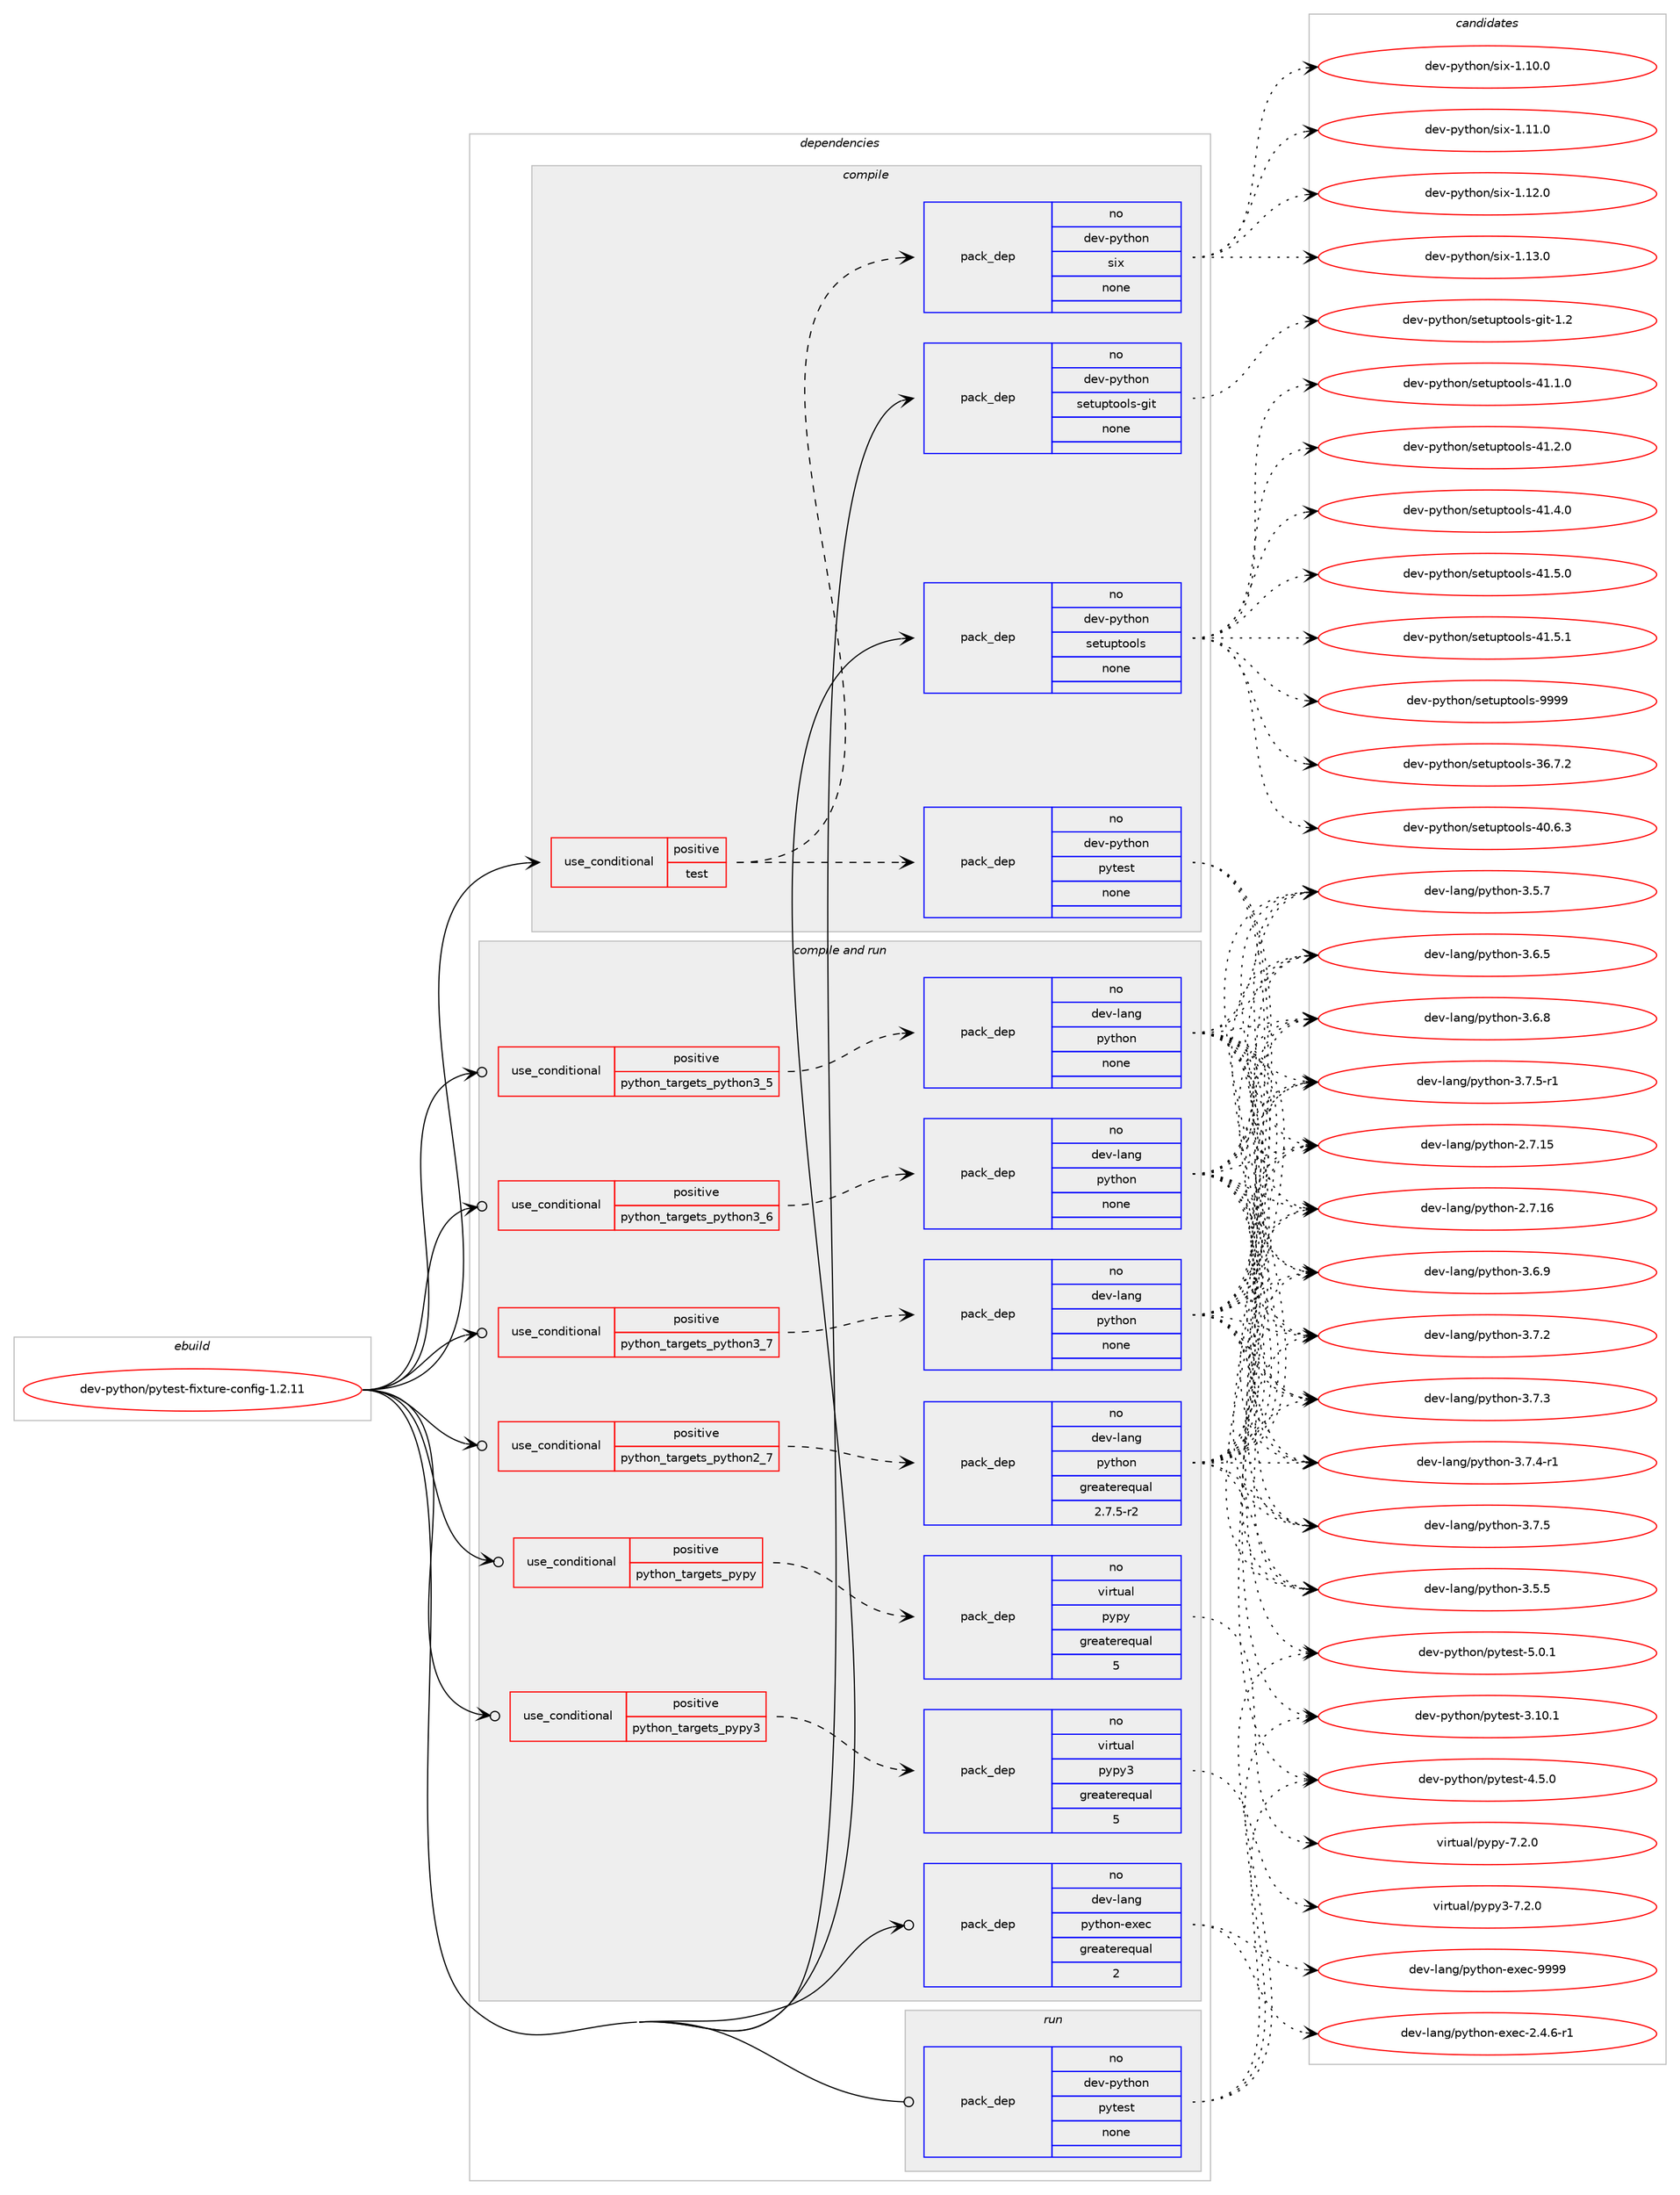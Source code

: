 digraph prolog {

# *************
# Graph options
# *************

newrank=true;
concentrate=true;
compound=true;
graph [rankdir=LR,fontname=Helvetica,fontsize=10,ranksep=1.5];#, ranksep=2.5, nodesep=0.2];
edge  [arrowhead=vee];
node  [fontname=Helvetica,fontsize=10];

# **********
# The ebuild
# **********

subgraph cluster_leftcol {
color=gray;
rank=same;
label=<<i>ebuild</i>>;
id [label="dev-python/pytest-fixture-config-1.2.11", color=red, width=4, href="../dev-python/pytest-fixture-config-1.2.11.svg"];
}

# ****************
# The dependencies
# ****************

subgraph cluster_midcol {
color=gray;
label=<<i>dependencies</i>>;
subgraph cluster_compile {
fillcolor="#eeeeee";
style=filled;
label=<<i>compile</i>>;
subgraph cond147014 {
dependency629362 [label=<<TABLE BORDER="0" CELLBORDER="1" CELLSPACING="0" CELLPADDING="4"><TR><TD ROWSPAN="3" CELLPADDING="10">use_conditional</TD></TR><TR><TD>positive</TD></TR><TR><TD>test</TD></TR></TABLE>>, shape=none, color=red];
subgraph pack470482 {
dependency629363 [label=<<TABLE BORDER="0" CELLBORDER="1" CELLSPACING="0" CELLPADDING="4" WIDTH="220"><TR><TD ROWSPAN="6" CELLPADDING="30">pack_dep</TD></TR><TR><TD WIDTH="110">no</TD></TR><TR><TD>dev-python</TD></TR><TR><TD>pytest</TD></TR><TR><TD>none</TD></TR><TR><TD></TD></TR></TABLE>>, shape=none, color=blue];
}
dependency629362:e -> dependency629363:w [weight=20,style="dashed",arrowhead="vee"];
subgraph pack470483 {
dependency629364 [label=<<TABLE BORDER="0" CELLBORDER="1" CELLSPACING="0" CELLPADDING="4" WIDTH="220"><TR><TD ROWSPAN="6" CELLPADDING="30">pack_dep</TD></TR><TR><TD WIDTH="110">no</TD></TR><TR><TD>dev-python</TD></TR><TR><TD>six</TD></TR><TR><TD>none</TD></TR><TR><TD></TD></TR></TABLE>>, shape=none, color=blue];
}
dependency629362:e -> dependency629364:w [weight=20,style="dashed",arrowhead="vee"];
}
id:e -> dependency629362:w [weight=20,style="solid",arrowhead="vee"];
subgraph pack470484 {
dependency629365 [label=<<TABLE BORDER="0" CELLBORDER="1" CELLSPACING="0" CELLPADDING="4" WIDTH="220"><TR><TD ROWSPAN="6" CELLPADDING="30">pack_dep</TD></TR><TR><TD WIDTH="110">no</TD></TR><TR><TD>dev-python</TD></TR><TR><TD>setuptools</TD></TR><TR><TD>none</TD></TR><TR><TD></TD></TR></TABLE>>, shape=none, color=blue];
}
id:e -> dependency629365:w [weight=20,style="solid",arrowhead="vee"];
subgraph pack470485 {
dependency629366 [label=<<TABLE BORDER="0" CELLBORDER="1" CELLSPACING="0" CELLPADDING="4" WIDTH="220"><TR><TD ROWSPAN="6" CELLPADDING="30">pack_dep</TD></TR><TR><TD WIDTH="110">no</TD></TR><TR><TD>dev-python</TD></TR><TR><TD>setuptools-git</TD></TR><TR><TD>none</TD></TR><TR><TD></TD></TR></TABLE>>, shape=none, color=blue];
}
id:e -> dependency629366:w [weight=20,style="solid",arrowhead="vee"];
}
subgraph cluster_compileandrun {
fillcolor="#eeeeee";
style=filled;
label=<<i>compile and run</i>>;
subgraph cond147015 {
dependency629367 [label=<<TABLE BORDER="0" CELLBORDER="1" CELLSPACING="0" CELLPADDING="4"><TR><TD ROWSPAN="3" CELLPADDING="10">use_conditional</TD></TR><TR><TD>positive</TD></TR><TR><TD>python_targets_pypy</TD></TR></TABLE>>, shape=none, color=red];
subgraph pack470486 {
dependency629368 [label=<<TABLE BORDER="0" CELLBORDER="1" CELLSPACING="0" CELLPADDING="4" WIDTH="220"><TR><TD ROWSPAN="6" CELLPADDING="30">pack_dep</TD></TR><TR><TD WIDTH="110">no</TD></TR><TR><TD>virtual</TD></TR><TR><TD>pypy</TD></TR><TR><TD>greaterequal</TD></TR><TR><TD>5</TD></TR></TABLE>>, shape=none, color=blue];
}
dependency629367:e -> dependency629368:w [weight=20,style="dashed",arrowhead="vee"];
}
id:e -> dependency629367:w [weight=20,style="solid",arrowhead="odotvee"];
subgraph cond147016 {
dependency629369 [label=<<TABLE BORDER="0" CELLBORDER="1" CELLSPACING="0" CELLPADDING="4"><TR><TD ROWSPAN="3" CELLPADDING="10">use_conditional</TD></TR><TR><TD>positive</TD></TR><TR><TD>python_targets_pypy3</TD></TR></TABLE>>, shape=none, color=red];
subgraph pack470487 {
dependency629370 [label=<<TABLE BORDER="0" CELLBORDER="1" CELLSPACING="0" CELLPADDING="4" WIDTH="220"><TR><TD ROWSPAN="6" CELLPADDING="30">pack_dep</TD></TR><TR><TD WIDTH="110">no</TD></TR><TR><TD>virtual</TD></TR><TR><TD>pypy3</TD></TR><TR><TD>greaterequal</TD></TR><TR><TD>5</TD></TR></TABLE>>, shape=none, color=blue];
}
dependency629369:e -> dependency629370:w [weight=20,style="dashed",arrowhead="vee"];
}
id:e -> dependency629369:w [weight=20,style="solid",arrowhead="odotvee"];
subgraph cond147017 {
dependency629371 [label=<<TABLE BORDER="0" CELLBORDER="1" CELLSPACING="0" CELLPADDING="4"><TR><TD ROWSPAN="3" CELLPADDING="10">use_conditional</TD></TR><TR><TD>positive</TD></TR><TR><TD>python_targets_python2_7</TD></TR></TABLE>>, shape=none, color=red];
subgraph pack470488 {
dependency629372 [label=<<TABLE BORDER="0" CELLBORDER="1" CELLSPACING="0" CELLPADDING="4" WIDTH="220"><TR><TD ROWSPAN="6" CELLPADDING="30">pack_dep</TD></TR><TR><TD WIDTH="110">no</TD></TR><TR><TD>dev-lang</TD></TR><TR><TD>python</TD></TR><TR><TD>greaterequal</TD></TR><TR><TD>2.7.5-r2</TD></TR></TABLE>>, shape=none, color=blue];
}
dependency629371:e -> dependency629372:w [weight=20,style="dashed",arrowhead="vee"];
}
id:e -> dependency629371:w [weight=20,style="solid",arrowhead="odotvee"];
subgraph cond147018 {
dependency629373 [label=<<TABLE BORDER="0" CELLBORDER="1" CELLSPACING="0" CELLPADDING="4"><TR><TD ROWSPAN="3" CELLPADDING="10">use_conditional</TD></TR><TR><TD>positive</TD></TR><TR><TD>python_targets_python3_5</TD></TR></TABLE>>, shape=none, color=red];
subgraph pack470489 {
dependency629374 [label=<<TABLE BORDER="0" CELLBORDER="1" CELLSPACING="0" CELLPADDING="4" WIDTH="220"><TR><TD ROWSPAN="6" CELLPADDING="30">pack_dep</TD></TR><TR><TD WIDTH="110">no</TD></TR><TR><TD>dev-lang</TD></TR><TR><TD>python</TD></TR><TR><TD>none</TD></TR><TR><TD></TD></TR></TABLE>>, shape=none, color=blue];
}
dependency629373:e -> dependency629374:w [weight=20,style="dashed",arrowhead="vee"];
}
id:e -> dependency629373:w [weight=20,style="solid",arrowhead="odotvee"];
subgraph cond147019 {
dependency629375 [label=<<TABLE BORDER="0" CELLBORDER="1" CELLSPACING="0" CELLPADDING="4"><TR><TD ROWSPAN="3" CELLPADDING="10">use_conditional</TD></TR><TR><TD>positive</TD></TR><TR><TD>python_targets_python3_6</TD></TR></TABLE>>, shape=none, color=red];
subgraph pack470490 {
dependency629376 [label=<<TABLE BORDER="0" CELLBORDER="1" CELLSPACING="0" CELLPADDING="4" WIDTH="220"><TR><TD ROWSPAN="6" CELLPADDING="30">pack_dep</TD></TR><TR><TD WIDTH="110">no</TD></TR><TR><TD>dev-lang</TD></TR><TR><TD>python</TD></TR><TR><TD>none</TD></TR><TR><TD></TD></TR></TABLE>>, shape=none, color=blue];
}
dependency629375:e -> dependency629376:w [weight=20,style="dashed",arrowhead="vee"];
}
id:e -> dependency629375:w [weight=20,style="solid",arrowhead="odotvee"];
subgraph cond147020 {
dependency629377 [label=<<TABLE BORDER="0" CELLBORDER="1" CELLSPACING="0" CELLPADDING="4"><TR><TD ROWSPAN="3" CELLPADDING="10">use_conditional</TD></TR><TR><TD>positive</TD></TR><TR><TD>python_targets_python3_7</TD></TR></TABLE>>, shape=none, color=red];
subgraph pack470491 {
dependency629378 [label=<<TABLE BORDER="0" CELLBORDER="1" CELLSPACING="0" CELLPADDING="4" WIDTH="220"><TR><TD ROWSPAN="6" CELLPADDING="30">pack_dep</TD></TR><TR><TD WIDTH="110">no</TD></TR><TR><TD>dev-lang</TD></TR><TR><TD>python</TD></TR><TR><TD>none</TD></TR><TR><TD></TD></TR></TABLE>>, shape=none, color=blue];
}
dependency629377:e -> dependency629378:w [weight=20,style="dashed",arrowhead="vee"];
}
id:e -> dependency629377:w [weight=20,style="solid",arrowhead="odotvee"];
subgraph pack470492 {
dependency629379 [label=<<TABLE BORDER="0" CELLBORDER="1" CELLSPACING="0" CELLPADDING="4" WIDTH="220"><TR><TD ROWSPAN="6" CELLPADDING="30">pack_dep</TD></TR><TR><TD WIDTH="110">no</TD></TR><TR><TD>dev-lang</TD></TR><TR><TD>python-exec</TD></TR><TR><TD>greaterequal</TD></TR><TR><TD>2</TD></TR></TABLE>>, shape=none, color=blue];
}
id:e -> dependency629379:w [weight=20,style="solid",arrowhead="odotvee"];
}
subgraph cluster_run {
fillcolor="#eeeeee";
style=filled;
label=<<i>run</i>>;
subgraph pack470493 {
dependency629380 [label=<<TABLE BORDER="0" CELLBORDER="1" CELLSPACING="0" CELLPADDING="4" WIDTH="220"><TR><TD ROWSPAN="6" CELLPADDING="30">pack_dep</TD></TR><TR><TD WIDTH="110">no</TD></TR><TR><TD>dev-python</TD></TR><TR><TD>pytest</TD></TR><TR><TD>none</TD></TR><TR><TD></TD></TR></TABLE>>, shape=none, color=blue];
}
id:e -> dependency629380:w [weight=20,style="solid",arrowhead="odot"];
}
}

# **************
# The candidates
# **************

subgraph cluster_choices {
rank=same;
color=gray;
label=<<i>candidates</i>>;

subgraph choice470482 {
color=black;
nodesep=1;
choice100101118451121211161041111104711212111610111511645514649484649 [label="dev-python/pytest-3.10.1", color=red, width=4,href="../dev-python/pytest-3.10.1.svg"];
choice1001011184511212111610411111047112121116101115116455246534648 [label="dev-python/pytest-4.5.0", color=red, width=4,href="../dev-python/pytest-4.5.0.svg"];
choice1001011184511212111610411111047112121116101115116455346484649 [label="dev-python/pytest-5.0.1", color=red, width=4,href="../dev-python/pytest-5.0.1.svg"];
dependency629363:e -> choice100101118451121211161041111104711212111610111511645514649484649:w [style=dotted,weight="100"];
dependency629363:e -> choice1001011184511212111610411111047112121116101115116455246534648:w [style=dotted,weight="100"];
dependency629363:e -> choice1001011184511212111610411111047112121116101115116455346484649:w [style=dotted,weight="100"];
}
subgraph choice470483 {
color=black;
nodesep=1;
choice100101118451121211161041111104711510512045494649484648 [label="dev-python/six-1.10.0", color=red, width=4,href="../dev-python/six-1.10.0.svg"];
choice100101118451121211161041111104711510512045494649494648 [label="dev-python/six-1.11.0", color=red, width=4,href="../dev-python/six-1.11.0.svg"];
choice100101118451121211161041111104711510512045494649504648 [label="dev-python/six-1.12.0", color=red, width=4,href="../dev-python/six-1.12.0.svg"];
choice100101118451121211161041111104711510512045494649514648 [label="dev-python/six-1.13.0", color=red, width=4,href="../dev-python/six-1.13.0.svg"];
dependency629364:e -> choice100101118451121211161041111104711510512045494649484648:w [style=dotted,weight="100"];
dependency629364:e -> choice100101118451121211161041111104711510512045494649494648:w [style=dotted,weight="100"];
dependency629364:e -> choice100101118451121211161041111104711510512045494649504648:w [style=dotted,weight="100"];
dependency629364:e -> choice100101118451121211161041111104711510512045494649514648:w [style=dotted,weight="100"];
}
subgraph choice470484 {
color=black;
nodesep=1;
choice100101118451121211161041111104711510111611711211611111110811545515446554650 [label="dev-python/setuptools-36.7.2", color=red, width=4,href="../dev-python/setuptools-36.7.2.svg"];
choice100101118451121211161041111104711510111611711211611111110811545524846544651 [label="dev-python/setuptools-40.6.3", color=red, width=4,href="../dev-python/setuptools-40.6.3.svg"];
choice100101118451121211161041111104711510111611711211611111110811545524946494648 [label="dev-python/setuptools-41.1.0", color=red, width=4,href="../dev-python/setuptools-41.1.0.svg"];
choice100101118451121211161041111104711510111611711211611111110811545524946504648 [label="dev-python/setuptools-41.2.0", color=red, width=4,href="../dev-python/setuptools-41.2.0.svg"];
choice100101118451121211161041111104711510111611711211611111110811545524946524648 [label="dev-python/setuptools-41.4.0", color=red, width=4,href="../dev-python/setuptools-41.4.0.svg"];
choice100101118451121211161041111104711510111611711211611111110811545524946534648 [label="dev-python/setuptools-41.5.0", color=red, width=4,href="../dev-python/setuptools-41.5.0.svg"];
choice100101118451121211161041111104711510111611711211611111110811545524946534649 [label="dev-python/setuptools-41.5.1", color=red, width=4,href="../dev-python/setuptools-41.5.1.svg"];
choice10010111845112121116104111110471151011161171121161111111081154557575757 [label="dev-python/setuptools-9999", color=red, width=4,href="../dev-python/setuptools-9999.svg"];
dependency629365:e -> choice100101118451121211161041111104711510111611711211611111110811545515446554650:w [style=dotted,weight="100"];
dependency629365:e -> choice100101118451121211161041111104711510111611711211611111110811545524846544651:w [style=dotted,weight="100"];
dependency629365:e -> choice100101118451121211161041111104711510111611711211611111110811545524946494648:w [style=dotted,weight="100"];
dependency629365:e -> choice100101118451121211161041111104711510111611711211611111110811545524946504648:w [style=dotted,weight="100"];
dependency629365:e -> choice100101118451121211161041111104711510111611711211611111110811545524946524648:w [style=dotted,weight="100"];
dependency629365:e -> choice100101118451121211161041111104711510111611711211611111110811545524946534648:w [style=dotted,weight="100"];
dependency629365:e -> choice100101118451121211161041111104711510111611711211611111110811545524946534649:w [style=dotted,weight="100"];
dependency629365:e -> choice10010111845112121116104111110471151011161171121161111111081154557575757:w [style=dotted,weight="100"];
}
subgraph choice470485 {
color=black;
nodesep=1;
choice10010111845112121116104111110471151011161171121161111111081154510310511645494650 [label="dev-python/setuptools-git-1.2", color=red, width=4,href="../dev-python/setuptools-git-1.2.svg"];
dependency629366:e -> choice10010111845112121116104111110471151011161171121161111111081154510310511645494650:w [style=dotted,weight="100"];
}
subgraph choice470486 {
color=black;
nodesep=1;
choice1181051141161179710847112121112121455546504648 [label="virtual/pypy-7.2.0", color=red, width=4,href="../virtual/pypy-7.2.0.svg"];
dependency629368:e -> choice1181051141161179710847112121112121455546504648:w [style=dotted,weight="100"];
}
subgraph choice470487 {
color=black;
nodesep=1;
choice118105114116117971084711212111212151455546504648 [label="virtual/pypy3-7.2.0", color=red, width=4,href="../virtual/pypy3-7.2.0.svg"];
dependency629370:e -> choice118105114116117971084711212111212151455546504648:w [style=dotted,weight="100"];
}
subgraph choice470488 {
color=black;
nodesep=1;
choice10010111845108971101034711212111610411111045504655464953 [label="dev-lang/python-2.7.15", color=red, width=4,href="../dev-lang/python-2.7.15.svg"];
choice10010111845108971101034711212111610411111045504655464954 [label="dev-lang/python-2.7.16", color=red, width=4,href="../dev-lang/python-2.7.16.svg"];
choice100101118451089711010347112121116104111110455146534653 [label="dev-lang/python-3.5.5", color=red, width=4,href="../dev-lang/python-3.5.5.svg"];
choice100101118451089711010347112121116104111110455146534655 [label="dev-lang/python-3.5.7", color=red, width=4,href="../dev-lang/python-3.5.7.svg"];
choice100101118451089711010347112121116104111110455146544653 [label="dev-lang/python-3.6.5", color=red, width=4,href="../dev-lang/python-3.6.5.svg"];
choice100101118451089711010347112121116104111110455146544656 [label="dev-lang/python-3.6.8", color=red, width=4,href="../dev-lang/python-3.6.8.svg"];
choice100101118451089711010347112121116104111110455146544657 [label="dev-lang/python-3.6.9", color=red, width=4,href="../dev-lang/python-3.6.9.svg"];
choice100101118451089711010347112121116104111110455146554650 [label="dev-lang/python-3.7.2", color=red, width=4,href="../dev-lang/python-3.7.2.svg"];
choice100101118451089711010347112121116104111110455146554651 [label="dev-lang/python-3.7.3", color=red, width=4,href="../dev-lang/python-3.7.3.svg"];
choice1001011184510897110103471121211161041111104551465546524511449 [label="dev-lang/python-3.7.4-r1", color=red, width=4,href="../dev-lang/python-3.7.4-r1.svg"];
choice100101118451089711010347112121116104111110455146554653 [label="dev-lang/python-3.7.5", color=red, width=4,href="../dev-lang/python-3.7.5.svg"];
choice1001011184510897110103471121211161041111104551465546534511449 [label="dev-lang/python-3.7.5-r1", color=red, width=4,href="../dev-lang/python-3.7.5-r1.svg"];
dependency629372:e -> choice10010111845108971101034711212111610411111045504655464953:w [style=dotted,weight="100"];
dependency629372:e -> choice10010111845108971101034711212111610411111045504655464954:w [style=dotted,weight="100"];
dependency629372:e -> choice100101118451089711010347112121116104111110455146534653:w [style=dotted,weight="100"];
dependency629372:e -> choice100101118451089711010347112121116104111110455146534655:w [style=dotted,weight="100"];
dependency629372:e -> choice100101118451089711010347112121116104111110455146544653:w [style=dotted,weight="100"];
dependency629372:e -> choice100101118451089711010347112121116104111110455146544656:w [style=dotted,weight="100"];
dependency629372:e -> choice100101118451089711010347112121116104111110455146544657:w [style=dotted,weight="100"];
dependency629372:e -> choice100101118451089711010347112121116104111110455146554650:w [style=dotted,weight="100"];
dependency629372:e -> choice100101118451089711010347112121116104111110455146554651:w [style=dotted,weight="100"];
dependency629372:e -> choice1001011184510897110103471121211161041111104551465546524511449:w [style=dotted,weight="100"];
dependency629372:e -> choice100101118451089711010347112121116104111110455146554653:w [style=dotted,weight="100"];
dependency629372:e -> choice1001011184510897110103471121211161041111104551465546534511449:w [style=dotted,weight="100"];
}
subgraph choice470489 {
color=black;
nodesep=1;
choice10010111845108971101034711212111610411111045504655464953 [label="dev-lang/python-2.7.15", color=red, width=4,href="../dev-lang/python-2.7.15.svg"];
choice10010111845108971101034711212111610411111045504655464954 [label="dev-lang/python-2.7.16", color=red, width=4,href="../dev-lang/python-2.7.16.svg"];
choice100101118451089711010347112121116104111110455146534653 [label="dev-lang/python-3.5.5", color=red, width=4,href="../dev-lang/python-3.5.5.svg"];
choice100101118451089711010347112121116104111110455146534655 [label="dev-lang/python-3.5.7", color=red, width=4,href="../dev-lang/python-3.5.7.svg"];
choice100101118451089711010347112121116104111110455146544653 [label="dev-lang/python-3.6.5", color=red, width=4,href="../dev-lang/python-3.6.5.svg"];
choice100101118451089711010347112121116104111110455146544656 [label="dev-lang/python-3.6.8", color=red, width=4,href="../dev-lang/python-3.6.8.svg"];
choice100101118451089711010347112121116104111110455146544657 [label="dev-lang/python-3.6.9", color=red, width=4,href="../dev-lang/python-3.6.9.svg"];
choice100101118451089711010347112121116104111110455146554650 [label="dev-lang/python-3.7.2", color=red, width=4,href="../dev-lang/python-3.7.2.svg"];
choice100101118451089711010347112121116104111110455146554651 [label="dev-lang/python-3.7.3", color=red, width=4,href="../dev-lang/python-3.7.3.svg"];
choice1001011184510897110103471121211161041111104551465546524511449 [label="dev-lang/python-3.7.4-r1", color=red, width=4,href="../dev-lang/python-3.7.4-r1.svg"];
choice100101118451089711010347112121116104111110455146554653 [label="dev-lang/python-3.7.5", color=red, width=4,href="../dev-lang/python-3.7.5.svg"];
choice1001011184510897110103471121211161041111104551465546534511449 [label="dev-lang/python-3.7.5-r1", color=red, width=4,href="../dev-lang/python-3.7.5-r1.svg"];
dependency629374:e -> choice10010111845108971101034711212111610411111045504655464953:w [style=dotted,weight="100"];
dependency629374:e -> choice10010111845108971101034711212111610411111045504655464954:w [style=dotted,weight="100"];
dependency629374:e -> choice100101118451089711010347112121116104111110455146534653:w [style=dotted,weight="100"];
dependency629374:e -> choice100101118451089711010347112121116104111110455146534655:w [style=dotted,weight="100"];
dependency629374:e -> choice100101118451089711010347112121116104111110455146544653:w [style=dotted,weight="100"];
dependency629374:e -> choice100101118451089711010347112121116104111110455146544656:w [style=dotted,weight="100"];
dependency629374:e -> choice100101118451089711010347112121116104111110455146544657:w [style=dotted,weight="100"];
dependency629374:e -> choice100101118451089711010347112121116104111110455146554650:w [style=dotted,weight="100"];
dependency629374:e -> choice100101118451089711010347112121116104111110455146554651:w [style=dotted,weight="100"];
dependency629374:e -> choice1001011184510897110103471121211161041111104551465546524511449:w [style=dotted,weight="100"];
dependency629374:e -> choice100101118451089711010347112121116104111110455146554653:w [style=dotted,weight="100"];
dependency629374:e -> choice1001011184510897110103471121211161041111104551465546534511449:w [style=dotted,weight="100"];
}
subgraph choice470490 {
color=black;
nodesep=1;
choice10010111845108971101034711212111610411111045504655464953 [label="dev-lang/python-2.7.15", color=red, width=4,href="../dev-lang/python-2.7.15.svg"];
choice10010111845108971101034711212111610411111045504655464954 [label="dev-lang/python-2.7.16", color=red, width=4,href="../dev-lang/python-2.7.16.svg"];
choice100101118451089711010347112121116104111110455146534653 [label="dev-lang/python-3.5.5", color=red, width=4,href="../dev-lang/python-3.5.5.svg"];
choice100101118451089711010347112121116104111110455146534655 [label="dev-lang/python-3.5.7", color=red, width=4,href="../dev-lang/python-3.5.7.svg"];
choice100101118451089711010347112121116104111110455146544653 [label="dev-lang/python-3.6.5", color=red, width=4,href="../dev-lang/python-3.6.5.svg"];
choice100101118451089711010347112121116104111110455146544656 [label="dev-lang/python-3.6.8", color=red, width=4,href="../dev-lang/python-3.6.8.svg"];
choice100101118451089711010347112121116104111110455146544657 [label="dev-lang/python-3.6.9", color=red, width=4,href="../dev-lang/python-3.6.9.svg"];
choice100101118451089711010347112121116104111110455146554650 [label="dev-lang/python-3.7.2", color=red, width=4,href="../dev-lang/python-3.7.2.svg"];
choice100101118451089711010347112121116104111110455146554651 [label="dev-lang/python-3.7.3", color=red, width=4,href="../dev-lang/python-3.7.3.svg"];
choice1001011184510897110103471121211161041111104551465546524511449 [label="dev-lang/python-3.7.4-r1", color=red, width=4,href="../dev-lang/python-3.7.4-r1.svg"];
choice100101118451089711010347112121116104111110455146554653 [label="dev-lang/python-3.7.5", color=red, width=4,href="../dev-lang/python-3.7.5.svg"];
choice1001011184510897110103471121211161041111104551465546534511449 [label="dev-lang/python-3.7.5-r1", color=red, width=4,href="../dev-lang/python-3.7.5-r1.svg"];
dependency629376:e -> choice10010111845108971101034711212111610411111045504655464953:w [style=dotted,weight="100"];
dependency629376:e -> choice10010111845108971101034711212111610411111045504655464954:w [style=dotted,weight="100"];
dependency629376:e -> choice100101118451089711010347112121116104111110455146534653:w [style=dotted,weight="100"];
dependency629376:e -> choice100101118451089711010347112121116104111110455146534655:w [style=dotted,weight="100"];
dependency629376:e -> choice100101118451089711010347112121116104111110455146544653:w [style=dotted,weight="100"];
dependency629376:e -> choice100101118451089711010347112121116104111110455146544656:w [style=dotted,weight="100"];
dependency629376:e -> choice100101118451089711010347112121116104111110455146544657:w [style=dotted,weight="100"];
dependency629376:e -> choice100101118451089711010347112121116104111110455146554650:w [style=dotted,weight="100"];
dependency629376:e -> choice100101118451089711010347112121116104111110455146554651:w [style=dotted,weight="100"];
dependency629376:e -> choice1001011184510897110103471121211161041111104551465546524511449:w [style=dotted,weight="100"];
dependency629376:e -> choice100101118451089711010347112121116104111110455146554653:w [style=dotted,weight="100"];
dependency629376:e -> choice1001011184510897110103471121211161041111104551465546534511449:w [style=dotted,weight="100"];
}
subgraph choice470491 {
color=black;
nodesep=1;
choice10010111845108971101034711212111610411111045504655464953 [label="dev-lang/python-2.7.15", color=red, width=4,href="../dev-lang/python-2.7.15.svg"];
choice10010111845108971101034711212111610411111045504655464954 [label="dev-lang/python-2.7.16", color=red, width=4,href="../dev-lang/python-2.7.16.svg"];
choice100101118451089711010347112121116104111110455146534653 [label="dev-lang/python-3.5.5", color=red, width=4,href="../dev-lang/python-3.5.5.svg"];
choice100101118451089711010347112121116104111110455146534655 [label="dev-lang/python-3.5.7", color=red, width=4,href="../dev-lang/python-3.5.7.svg"];
choice100101118451089711010347112121116104111110455146544653 [label="dev-lang/python-3.6.5", color=red, width=4,href="../dev-lang/python-3.6.5.svg"];
choice100101118451089711010347112121116104111110455146544656 [label="dev-lang/python-3.6.8", color=red, width=4,href="../dev-lang/python-3.6.8.svg"];
choice100101118451089711010347112121116104111110455146544657 [label="dev-lang/python-3.6.9", color=red, width=4,href="../dev-lang/python-3.6.9.svg"];
choice100101118451089711010347112121116104111110455146554650 [label="dev-lang/python-3.7.2", color=red, width=4,href="../dev-lang/python-3.7.2.svg"];
choice100101118451089711010347112121116104111110455146554651 [label="dev-lang/python-3.7.3", color=red, width=4,href="../dev-lang/python-3.7.3.svg"];
choice1001011184510897110103471121211161041111104551465546524511449 [label="dev-lang/python-3.7.4-r1", color=red, width=4,href="../dev-lang/python-3.7.4-r1.svg"];
choice100101118451089711010347112121116104111110455146554653 [label="dev-lang/python-3.7.5", color=red, width=4,href="../dev-lang/python-3.7.5.svg"];
choice1001011184510897110103471121211161041111104551465546534511449 [label="dev-lang/python-3.7.5-r1", color=red, width=4,href="../dev-lang/python-3.7.5-r1.svg"];
dependency629378:e -> choice10010111845108971101034711212111610411111045504655464953:w [style=dotted,weight="100"];
dependency629378:e -> choice10010111845108971101034711212111610411111045504655464954:w [style=dotted,weight="100"];
dependency629378:e -> choice100101118451089711010347112121116104111110455146534653:w [style=dotted,weight="100"];
dependency629378:e -> choice100101118451089711010347112121116104111110455146534655:w [style=dotted,weight="100"];
dependency629378:e -> choice100101118451089711010347112121116104111110455146544653:w [style=dotted,weight="100"];
dependency629378:e -> choice100101118451089711010347112121116104111110455146544656:w [style=dotted,weight="100"];
dependency629378:e -> choice100101118451089711010347112121116104111110455146544657:w [style=dotted,weight="100"];
dependency629378:e -> choice100101118451089711010347112121116104111110455146554650:w [style=dotted,weight="100"];
dependency629378:e -> choice100101118451089711010347112121116104111110455146554651:w [style=dotted,weight="100"];
dependency629378:e -> choice1001011184510897110103471121211161041111104551465546524511449:w [style=dotted,weight="100"];
dependency629378:e -> choice100101118451089711010347112121116104111110455146554653:w [style=dotted,weight="100"];
dependency629378:e -> choice1001011184510897110103471121211161041111104551465546534511449:w [style=dotted,weight="100"];
}
subgraph choice470492 {
color=black;
nodesep=1;
choice10010111845108971101034711212111610411111045101120101994550465246544511449 [label="dev-lang/python-exec-2.4.6-r1", color=red, width=4,href="../dev-lang/python-exec-2.4.6-r1.svg"];
choice10010111845108971101034711212111610411111045101120101994557575757 [label="dev-lang/python-exec-9999", color=red, width=4,href="../dev-lang/python-exec-9999.svg"];
dependency629379:e -> choice10010111845108971101034711212111610411111045101120101994550465246544511449:w [style=dotted,weight="100"];
dependency629379:e -> choice10010111845108971101034711212111610411111045101120101994557575757:w [style=dotted,weight="100"];
}
subgraph choice470493 {
color=black;
nodesep=1;
choice100101118451121211161041111104711212111610111511645514649484649 [label="dev-python/pytest-3.10.1", color=red, width=4,href="../dev-python/pytest-3.10.1.svg"];
choice1001011184511212111610411111047112121116101115116455246534648 [label="dev-python/pytest-4.5.0", color=red, width=4,href="../dev-python/pytest-4.5.0.svg"];
choice1001011184511212111610411111047112121116101115116455346484649 [label="dev-python/pytest-5.0.1", color=red, width=4,href="../dev-python/pytest-5.0.1.svg"];
dependency629380:e -> choice100101118451121211161041111104711212111610111511645514649484649:w [style=dotted,weight="100"];
dependency629380:e -> choice1001011184511212111610411111047112121116101115116455246534648:w [style=dotted,weight="100"];
dependency629380:e -> choice1001011184511212111610411111047112121116101115116455346484649:w [style=dotted,weight="100"];
}
}

}
